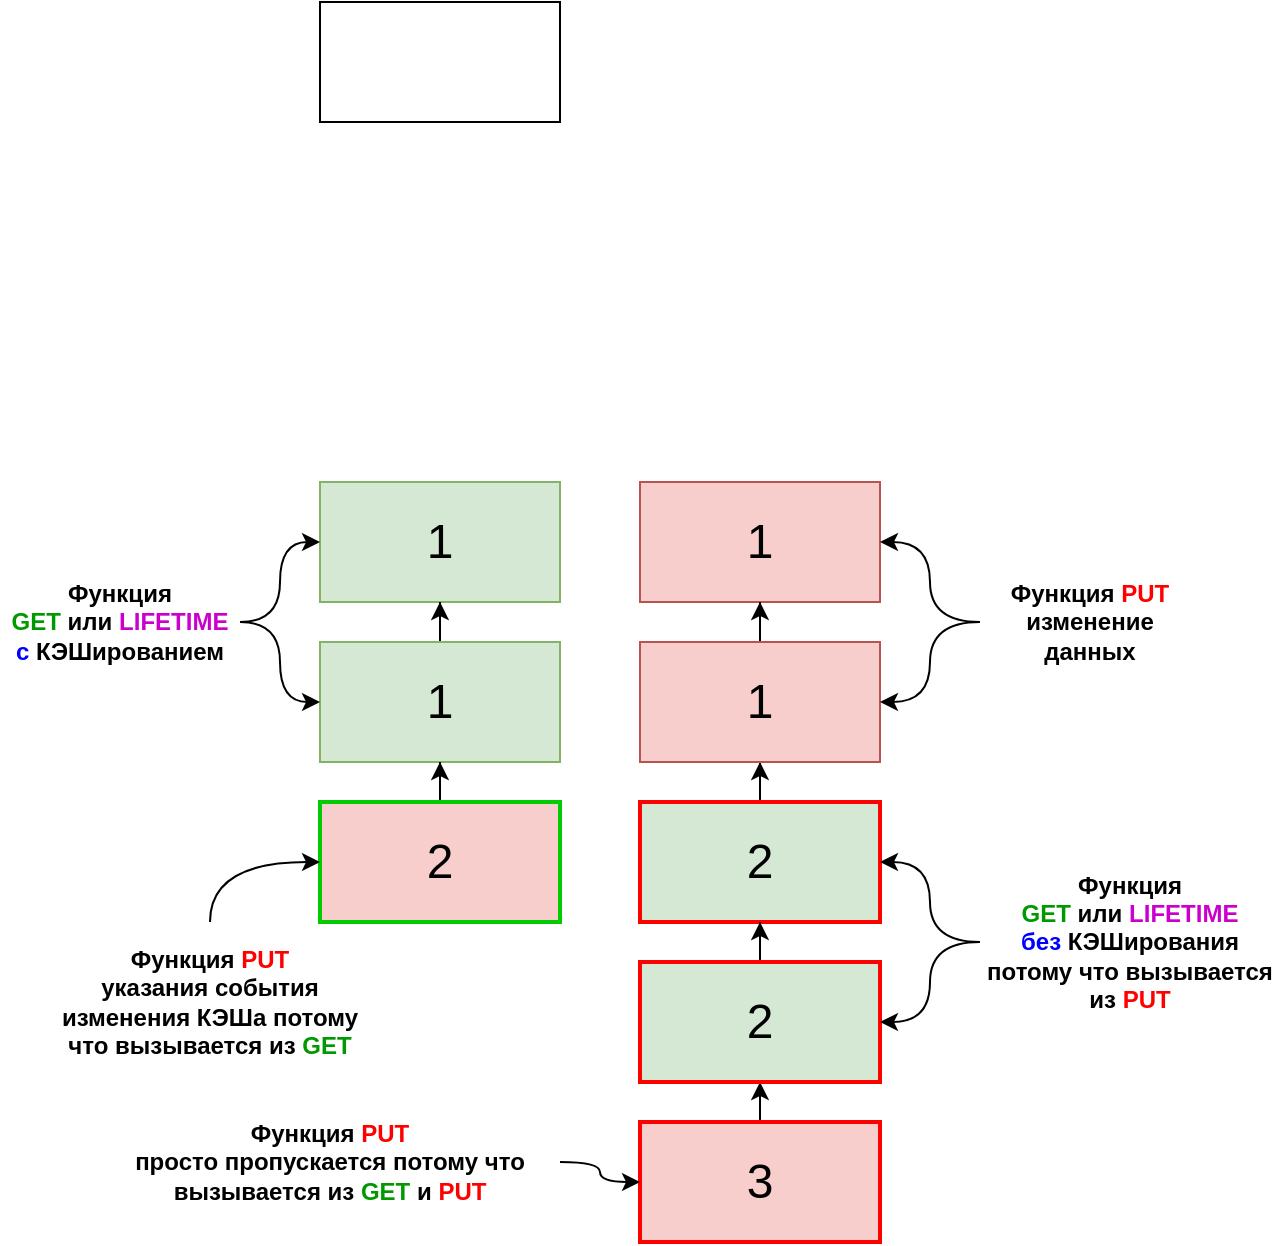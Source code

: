 <mxfile version="21.6.5" type="device">
  <diagram name="Страница 1" id="2I7gxlydIh9YgQq8K_3X">
    <mxGraphModel dx="1562" dy="916" grid="1" gridSize="10" guides="1" tooltips="1" connect="1" arrows="1" fold="1" page="1" pageScale="1" pageWidth="827" pageHeight="1169" math="0" shadow="0">
      <root>
        <mxCell id="0" />
        <mxCell id="1" parent="0" />
        <mxCell id="6zg36_4WbI-aAlarq3tZ-2" value="" style="rounded=0;whiteSpace=wrap;html=1;" vertex="1" parent="1">
          <mxGeometry x="200" y="80" width="120" height="60" as="geometry" />
        </mxCell>
        <mxCell id="6zg36_4WbI-aAlarq3tZ-21" style="edgeStyle=orthogonalEdgeStyle;rounded=0;orthogonalLoop=1;jettySize=auto;html=1;entryX=0.5;entryY=1;entryDx=0;entryDy=0;" edge="1" parent="1" source="6zg36_4WbI-aAlarq3tZ-10" target="6zg36_4WbI-aAlarq3tZ-17">
          <mxGeometry relative="1" as="geometry" />
        </mxCell>
        <mxCell id="6zg36_4WbI-aAlarq3tZ-10" value="2" style="rounded=0;whiteSpace=wrap;html=1;fillColor=#d5e8d4;strokeColor=#FF0000;strokeWidth=2;fontSize=24;" vertex="1" parent="1">
          <mxGeometry x="360" y="480" width="120" height="60" as="geometry" />
        </mxCell>
        <mxCell id="6zg36_4WbI-aAlarq3tZ-23" style="edgeStyle=orthogonalEdgeStyle;rounded=0;orthogonalLoop=1;jettySize=auto;html=1;entryX=0.5;entryY=1;entryDx=0;entryDy=0;" edge="1" parent="1" source="6zg36_4WbI-aAlarq3tZ-11" target="6zg36_4WbI-aAlarq3tZ-22">
          <mxGeometry relative="1" as="geometry" />
        </mxCell>
        <mxCell id="6zg36_4WbI-aAlarq3tZ-11" value="3" style="rounded=0;whiteSpace=wrap;html=1;fillColor=#f8cecc;strokeColor=#FF0000;strokeWidth=2;fontSize=24;" vertex="1" parent="1">
          <mxGeometry x="360" y="640" width="120" height="60" as="geometry" />
        </mxCell>
        <mxCell id="6zg36_4WbI-aAlarq3tZ-13" value="1" style="rounded=0;whiteSpace=wrap;html=1;fillColor=#d5e8d4;strokeColor=#82b366;fontSize=24;" vertex="1" parent="1">
          <mxGeometry x="200" y="320" width="120" height="60" as="geometry" />
        </mxCell>
        <mxCell id="6zg36_4WbI-aAlarq3tZ-15" style="edgeStyle=orthogonalEdgeStyle;rounded=0;orthogonalLoop=1;jettySize=auto;html=1;entryX=0.5;entryY=1;entryDx=0;entryDy=0;fontSize=24;" edge="1" parent="1" source="6zg36_4WbI-aAlarq3tZ-14" target="6zg36_4WbI-aAlarq3tZ-13">
          <mxGeometry relative="1" as="geometry" />
        </mxCell>
        <mxCell id="6zg36_4WbI-aAlarq3tZ-14" value="1" style="rounded=0;whiteSpace=wrap;html=1;fillColor=#d5e8d4;strokeColor=#82b366;fontSize=24;" vertex="1" parent="1">
          <mxGeometry x="200" y="400" width="120" height="60" as="geometry" />
        </mxCell>
        <mxCell id="6zg36_4WbI-aAlarq3tZ-16" value="1" style="rounded=0;whiteSpace=wrap;html=1;fillColor=#f8cecc;strokeColor=#b85450;fontSize=24;" vertex="1" parent="1">
          <mxGeometry x="360" y="320" width="120" height="60" as="geometry" />
        </mxCell>
        <mxCell id="6zg36_4WbI-aAlarq3tZ-18" style="edgeStyle=orthogonalEdgeStyle;rounded=0;orthogonalLoop=1;jettySize=auto;html=1;entryX=0.5;entryY=1;entryDx=0;entryDy=0;fontSize=24;" edge="1" parent="1" source="6zg36_4WbI-aAlarq3tZ-17" target="6zg36_4WbI-aAlarq3tZ-16">
          <mxGeometry relative="1" as="geometry" />
        </mxCell>
        <mxCell id="6zg36_4WbI-aAlarq3tZ-17" value="1" style="rounded=0;whiteSpace=wrap;html=1;fillColor=#f8cecc;strokeColor=#b85450;fontSize=24;" vertex="1" parent="1">
          <mxGeometry x="360" y="400" width="120" height="60" as="geometry" />
        </mxCell>
        <mxCell id="6zg36_4WbI-aAlarq3tZ-20" style="edgeStyle=orthogonalEdgeStyle;rounded=0;orthogonalLoop=1;jettySize=auto;html=1;entryX=0.5;entryY=1;entryDx=0;entryDy=0;fontSize=24;" edge="1" parent="1" source="6zg36_4WbI-aAlarq3tZ-19" target="6zg36_4WbI-aAlarq3tZ-14">
          <mxGeometry relative="1" as="geometry" />
        </mxCell>
        <mxCell id="6zg36_4WbI-aAlarq3tZ-19" value="2" style="rounded=0;whiteSpace=wrap;html=1;fillColor=#f8cecc;strokeColor=#00CC00;strokeWidth=2;fontSize=24;" vertex="1" parent="1">
          <mxGeometry x="200" y="480" width="120" height="60" as="geometry" />
        </mxCell>
        <mxCell id="6zg36_4WbI-aAlarq3tZ-24" style="edgeStyle=orthogonalEdgeStyle;rounded=0;orthogonalLoop=1;jettySize=auto;html=1;entryX=0.5;entryY=1;entryDx=0;entryDy=0;" edge="1" parent="1" source="6zg36_4WbI-aAlarq3tZ-22" target="6zg36_4WbI-aAlarq3tZ-10">
          <mxGeometry relative="1" as="geometry" />
        </mxCell>
        <mxCell id="6zg36_4WbI-aAlarq3tZ-22" value="2" style="rounded=0;whiteSpace=wrap;html=1;fillColor=#d5e8d4;strokeColor=#FF0000;strokeWidth=2;fontSize=24;" vertex="1" parent="1">
          <mxGeometry x="360" y="560" width="120" height="60" as="geometry" />
        </mxCell>
        <mxCell id="6zg36_4WbI-aAlarq3tZ-29" style="edgeStyle=orthogonalEdgeStyle;rounded=0;orthogonalLoop=1;jettySize=auto;html=1;entryX=0;entryY=0.5;entryDx=0;entryDy=0;curved=1;" edge="1" parent="1" source="6zg36_4WbI-aAlarq3tZ-27" target="6zg36_4WbI-aAlarq3tZ-14">
          <mxGeometry relative="1" as="geometry" />
        </mxCell>
        <mxCell id="6zg36_4WbI-aAlarq3tZ-31" style="edgeStyle=orthogonalEdgeStyle;rounded=0;orthogonalLoop=1;jettySize=auto;html=1;entryX=0;entryY=0.5;entryDx=0;entryDy=0;curved=1;" edge="1" parent="1" source="6zg36_4WbI-aAlarq3tZ-27" target="6zg36_4WbI-aAlarq3tZ-13">
          <mxGeometry relative="1" as="geometry" />
        </mxCell>
        <mxCell id="6zg36_4WbI-aAlarq3tZ-27" value="&lt;b&gt;Функция &lt;br&gt;&lt;font color=&quot;#009900&quot;&gt;GET &lt;/font&gt;или&lt;font color=&quot;#009900&quot;&gt;&amp;nbsp;&lt;/font&gt;&lt;font color=&quot;#cc00cc&quot;&gt;LIFETIME&lt;/font&gt;&lt;br&gt;&lt;font color=&quot;#0000ff&quot;&gt;с&lt;/font&gt; КЭШированием&lt;br&gt;&lt;/b&gt;" style="text;html=1;strokeColor=none;fillColor=none;align=center;verticalAlign=middle;whiteSpace=wrap;rounded=0;" vertex="1" parent="1">
          <mxGeometry x="40" y="370" width="120" height="40" as="geometry" />
        </mxCell>
        <mxCell id="6zg36_4WbI-aAlarq3tZ-33" style="edgeStyle=orthogonalEdgeStyle;rounded=0;orthogonalLoop=1;jettySize=auto;html=1;entryX=1;entryY=0.5;entryDx=0;entryDy=0;curved=1;" edge="1" parent="1" source="6zg36_4WbI-aAlarq3tZ-32" target="6zg36_4WbI-aAlarq3tZ-10">
          <mxGeometry relative="1" as="geometry" />
        </mxCell>
        <mxCell id="6zg36_4WbI-aAlarq3tZ-34" style="edgeStyle=orthogonalEdgeStyle;rounded=0;orthogonalLoop=1;jettySize=auto;html=1;entryX=1;entryY=0.5;entryDx=0;entryDy=0;curved=1;" edge="1" parent="1" source="6zg36_4WbI-aAlarq3tZ-32" target="6zg36_4WbI-aAlarq3tZ-22">
          <mxGeometry relative="1" as="geometry" />
        </mxCell>
        <mxCell id="6zg36_4WbI-aAlarq3tZ-32" value="&lt;b&gt;Функция &lt;font color=&quot;#009900&quot;&gt;GET&amp;nbsp;&lt;/font&gt;&lt;/b&gt;&lt;b style=&quot;border-color: var(--border-color);&quot;&gt;или&lt;font style=&quot;border-color: var(--border-color);&quot; color=&quot;#009900&quot;&gt;&amp;nbsp;&lt;/font&gt;&lt;font style=&quot;border-color: var(--border-color);&quot; color=&quot;#cc00cc&quot;&gt;LIFETIME&lt;/font&gt;&lt;/b&gt;&lt;b&gt;&lt;br&gt;&lt;font color=&quot;#0000ff&quot;&gt;без &lt;/font&gt;КЭШирования&lt;br&gt;потому что вызывается из &lt;font color=&quot;#ff0000&quot;&gt;PUT&lt;/font&gt;&lt;br&gt;&lt;/b&gt;" style="text;html=1;strokeColor=none;fillColor=none;align=center;verticalAlign=middle;whiteSpace=wrap;rounded=0;" vertex="1" parent="1">
          <mxGeometry x="530" y="515" width="150" height="70" as="geometry" />
        </mxCell>
        <mxCell id="6zg36_4WbI-aAlarq3tZ-36" style="edgeStyle=orthogonalEdgeStyle;rounded=0;orthogonalLoop=1;jettySize=auto;html=1;entryX=1;entryY=0.5;entryDx=0;entryDy=0;curved=1;" edge="1" parent="1" source="6zg36_4WbI-aAlarq3tZ-35" target="6zg36_4WbI-aAlarq3tZ-16">
          <mxGeometry relative="1" as="geometry" />
        </mxCell>
        <mxCell id="6zg36_4WbI-aAlarq3tZ-37" style="edgeStyle=orthogonalEdgeStyle;rounded=0;orthogonalLoop=1;jettySize=auto;html=1;entryX=1;entryY=0.5;entryDx=0;entryDy=0;curved=1;" edge="1" parent="1" source="6zg36_4WbI-aAlarq3tZ-35" target="6zg36_4WbI-aAlarq3tZ-17">
          <mxGeometry relative="1" as="geometry" />
        </mxCell>
        <mxCell id="6zg36_4WbI-aAlarq3tZ-35" value="&lt;b&gt;Функция &lt;font color=&quot;#ff0000&quot;&gt;PUT&lt;/font&gt;&lt;br&gt;изменение данных&lt;br&gt;&lt;/b&gt;" style="text;html=1;strokeColor=none;fillColor=none;align=center;verticalAlign=middle;whiteSpace=wrap;rounded=0;" vertex="1" parent="1">
          <mxGeometry x="530" y="365" width="110" height="50" as="geometry" />
        </mxCell>
        <mxCell id="6zg36_4WbI-aAlarq3tZ-39" style="edgeStyle=orthogonalEdgeStyle;rounded=0;orthogonalLoop=1;jettySize=auto;html=1;entryX=0;entryY=0.5;entryDx=0;entryDy=0;curved=1;" edge="1" parent="1" source="6zg36_4WbI-aAlarq3tZ-38" target="6zg36_4WbI-aAlarq3tZ-19">
          <mxGeometry relative="1" as="geometry" />
        </mxCell>
        <mxCell id="6zg36_4WbI-aAlarq3tZ-38" value="&lt;b&gt;Функция &lt;font color=&quot;#ff0000&quot;&gt;PUT&lt;/font&gt;&lt;br&gt;указания события изменения КЭШа потому что вызывается из &lt;font color=&quot;#009900&quot;&gt;GET&lt;/font&gt;&lt;br&gt;&lt;/b&gt;" style="text;html=1;strokeColor=none;fillColor=none;align=center;verticalAlign=middle;whiteSpace=wrap;rounded=0;" vertex="1" parent="1">
          <mxGeometry x="60" y="540" width="170" height="80" as="geometry" />
        </mxCell>
        <mxCell id="6zg36_4WbI-aAlarq3tZ-41" style="edgeStyle=orthogonalEdgeStyle;rounded=0;orthogonalLoop=1;jettySize=auto;html=1;entryX=0;entryY=0.5;entryDx=0;entryDy=0;curved=1;" edge="1" parent="1" source="6zg36_4WbI-aAlarq3tZ-40" target="6zg36_4WbI-aAlarq3tZ-11">
          <mxGeometry relative="1" as="geometry" />
        </mxCell>
        <mxCell id="6zg36_4WbI-aAlarq3tZ-40" value="&lt;b&gt;Функция &lt;font color=&quot;#ff0000&quot;&gt;PUT&lt;/font&gt;&lt;br&gt;просто пропускается потому что вызывается из &lt;font color=&quot;#009900&quot;&gt;GET&lt;/font&gt; и &lt;font color=&quot;#ff0000&quot;&gt;PUT&lt;/font&gt;&lt;br&gt;&lt;/b&gt;" style="text;html=1;strokeColor=none;fillColor=none;align=center;verticalAlign=middle;whiteSpace=wrap;rounded=0;" vertex="1" parent="1">
          <mxGeometry x="90" y="620" width="230" height="80" as="geometry" />
        </mxCell>
      </root>
    </mxGraphModel>
  </diagram>
</mxfile>
